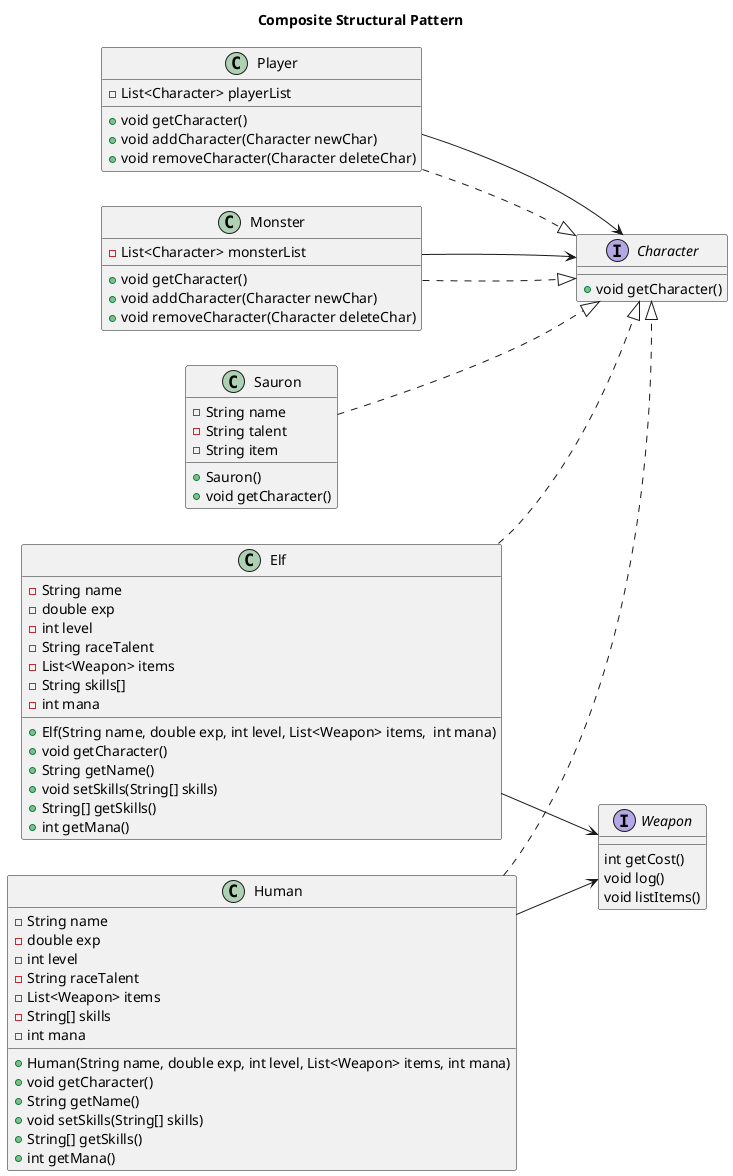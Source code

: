 @startuml

title Composite Structural Pattern
left to right direction

interface Character{
+void getCharacter()
}

class Player{
-List<Character> playerList
+void getCharacter()
+void addCharacter(Character newChar)
+void removeCharacter(Character deleteChar)
}

class Monster{
-List<Character> monsterList
+void getCharacter()
+void addCharacter(Character newChar)
+void removeCharacter(Character deleteChar)
}

class Human{
-String name
-double exp
-int level
-String raceTalent
-List<Weapon> items
-String[] skills
-int mana
+Human(String name, double exp, int level, List<Weapon> items, int mana)
+void getCharacter()
+String getName()
+void setSkills(String[] skills)
+String[] getSkills()
+int getMana()
}

class Elf{
-String name
-double exp
-int level
-String raceTalent
-List<Weapon> items
-String skills[]
-int mana
+Elf(String name, double exp, int level, List<Weapon> items,  int mana)
+void getCharacter()
+String getName()
+void setSkills(String[] skills)
+String[] getSkills()
+int getMana()
}

class Sauron{
-String name
-String talent
-String item
+Sauron()
+void getCharacter()
}

Player ..|> Character
Monster ..|> Character
Human ..|> Character
Elf ..|> Character
Sauron ..|> Character

Player --> Character
Monster --> Character
Human  --> Weapon
Elf  --> Weapon


interface Weapon{
int getCost()
void log()
void listItems()
}

@enduml